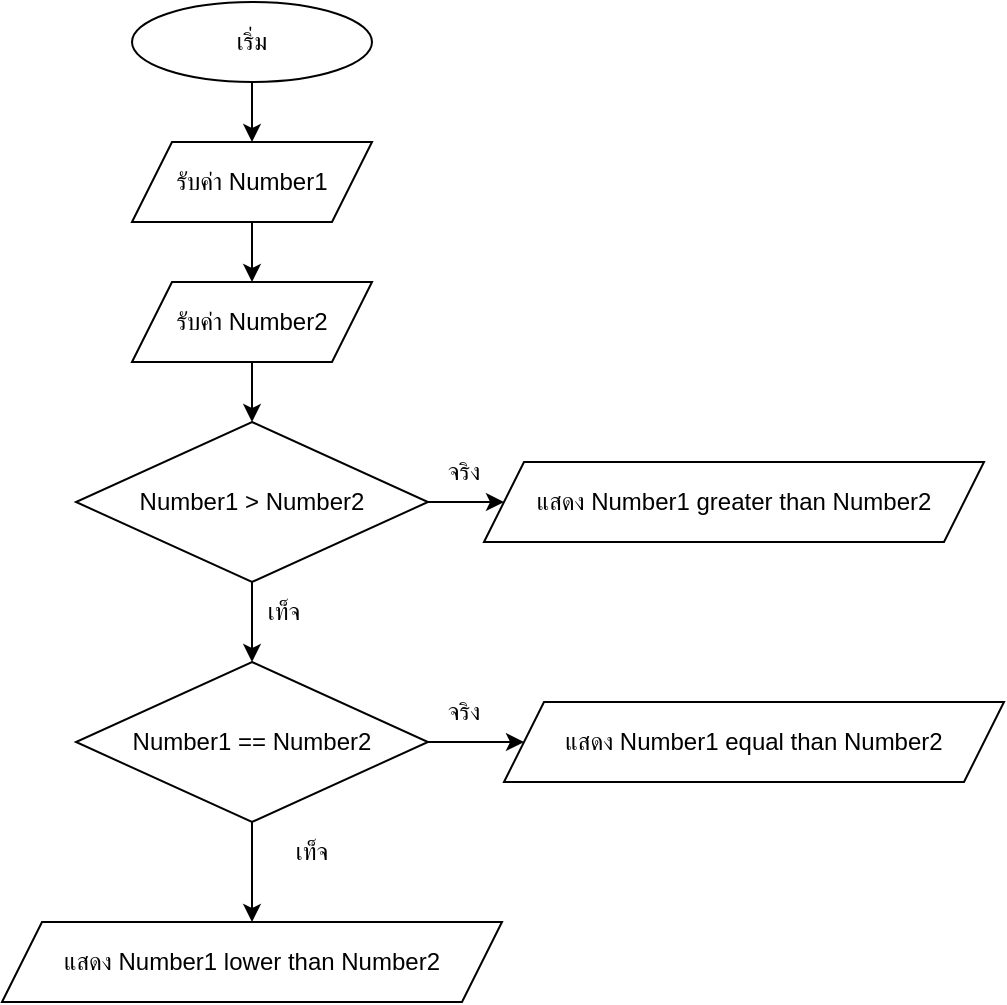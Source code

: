 <mxfile version="25.0.3">
  <diagram name="Page-1" id="DynOSWMdqW3juHUYkreI">
    <mxGraphModel dx="1909" dy="949" grid="1" gridSize="10" guides="1" tooltips="1" connect="1" arrows="1" fold="1" page="1" pageScale="1" pageWidth="827" pageHeight="1169" math="0" shadow="0">
      <root>
        <mxCell id="0" />
        <mxCell id="1" parent="0" />
        <mxCell id="Oe-WGm68FH1lk6-HrSJV-3" value="" style="edgeStyle=orthogonalEdgeStyle;rounded=0;orthogonalLoop=1;jettySize=auto;html=1;" edge="1" parent="1" source="Oe-WGm68FH1lk6-HrSJV-1" target="Oe-WGm68FH1lk6-HrSJV-2">
          <mxGeometry relative="1" as="geometry" />
        </mxCell>
        <mxCell id="Oe-WGm68FH1lk6-HrSJV-1" value="เริ่ม" style="ellipse;whiteSpace=wrap;html=1;" vertex="1" parent="1">
          <mxGeometry x="354" y="30" width="120" height="40" as="geometry" />
        </mxCell>
        <mxCell id="Oe-WGm68FH1lk6-HrSJV-5" value="" style="edgeStyle=orthogonalEdgeStyle;rounded=0;orthogonalLoop=1;jettySize=auto;html=1;" edge="1" parent="1" source="Oe-WGm68FH1lk6-HrSJV-2" target="Oe-WGm68FH1lk6-HrSJV-4">
          <mxGeometry relative="1" as="geometry" />
        </mxCell>
        <mxCell id="Oe-WGm68FH1lk6-HrSJV-2" value="รับค่า Number1" style="shape=parallelogram;perimeter=parallelogramPerimeter;whiteSpace=wrap;html=1;fixedSize=1;" vertex="1" parent="1">
          <mxGeometry x="354" y="100" width="120" height="40" as="geometry" />
        </mxCell>
        <mxCell id="Oe-WGm68FH1lk6-HrSJV-7" value="" style="edgeStyle=orthogonalEdgeStyle;rounded=0;orthogonalLoop=1;jettySize=auto;html=1;" edge="1" parent="1" source="Oe-WGm68FH1lk6-HrSJV-4" target="Oe-WGm68FH1lk6-HrSJV-6">
          <mxGeometry relative="1" as="geometry" />
        </mxCell>
        <mxCell id="Oe-WGm68FH1lk6-HrSJV-4" value="รับค่า Number2" style="shape=parallelogram;perimeter=parallelogramPerimeter;whiteSpace=wrap;html=1;fixedSize=1;" vertex="1" parent="1">
          <mxGeometry x="354" y="170" width="120" height="40" as="geometry" />
        </mxCell>
        <mxCell id="Oe-WGm68FH1lk6-HrSJV-9" value="" style="edgeStyle=orthogonalEdgeStyle;rounded=0;orthogonalLoop=1;jettySize=auto;html=1;" edge="1" parent="1" source="Oe-WGm68FH1lk6-HrSJV-6" target="Oe-WGm68FH1lk6-HrSJV-8">
          <mxGeometry relative="1" as="geometry" />
        </mxCell>
        <mxCell id="Oe-WGm68FH1lk6-HrSJV-11" value="" style="edgeStyle=orthogonalEdgeStyle;rounded=0;orthogonalLoop=1;jettySize=auto;html=1;" edge="1" parent="1" source="Oe-WGm68FH1lk6-HrSJV-6" target="Oe-WGm68FH1lk6-HrSJV-10">
          <mxGeometry relative="1" as="geometry" />
        </mxCell>
        <mxCell id="Oe-WGm68FH1lk6-HrSJV-6" value="Number1 &amp;gt; Number2" style="rhombus;whiteSpace=wrap;html=1;" vertex="1" parent="1">
          <mxGeometry x="326" y="240" width="176" height="80" as="geometry" />
        </mxCell>
        <mxCell id="Oe-WGm68FH1lk6-HrSJV-8" value="แสดง&amp;nbsp;Number1 greater than Number2" style="shape=parallelogram;perimeter=parallelogramPerimeter;whiteSpace=wrap;html=1;fixedSize=1;" vertex="1" parent="1">
          <mxGeometry x="530" y="260" width="250" height="40" as="geometry" />
        </mxCell>
        <mxCell id="Oe-WGm68FH1lk6-HrSJV-13" value="" style="edgeStyle=orthogonalEdgeStyle;rounded=0;orthogonalLoop=1;jettySize=auto;html=1;" edge="1" parent="1" source="Oe-WGm68FH1lk6-HrSJV-10" target="Oe-WGm68FH1lk6-HrSJV-12">
          <mxGeometry relative="1" as="geometry" />
        </mxCell>
        <mxCell id="Oe-WGm68FH1lk6-HrSJV-15" value="" style="edgeStyle=orthogonalEdgeStyle;rounded=0;orthogonalLoop=1;jettySize=auto;html=1;" edge="1" parent="1" source="Oe-WGm68FH1lk6-HrSJV-10" target="Oe-WGm68FH1lk6-HrSJV-14">
          <mxGeometry relative="1" as="geometry" />
        </mxCell>
        <mxCell id="Oe-WGm68FH1lk6-HrSJV-10" value="Number1 == Number2" style="rhombus;whiteSpace=wrap;html=1;" vertex="1" parent="1">
          <mxGeometry x="326" y="360" width="176" height="80" as="geometry" />
        </mxCell>
        <mxCell id="Oe-WGm68FH1lk6-HrSJV-12" value="แสดง&amp;nbsp;Number1 equal than Number2" style="shape=parallelogram;perimeter=parallelogramPerimeter;whiteSpace=wrap;html=1;fixedSize=1;" vertex="1" parent="1">
          <mxGeometry x="540" y="380" width="250" height="40" as="geometry" />
        </mxCell>
        <mxCell id="Oe-WGm68FH1lk6-HrSJV-14" value="แสดง&amp;nbsp;Number1 lower than Number2" style="shape=parallelogram;perimeter=parallelogramPerimeter;whiteSpace=wrap;html=1;fixedSize=1;" vertex="1" parent="1">
          <mxGeometry x="289" y="490" width="250" height="40" as="geometry" />
        </mxCell>
        <mxCell id="Oe-WGm68FH1lk6-HrSJV-16" value="จริง" style="text;html=1;align=center;verticalAlign=middle;whiteSpace=wrap;rounded=0;" vertex="1" parent="1">
          <mxGeometry x="490" y="250" width="60" height="30" as="geometry" />
        </mxCell>
        <mxCell id="Oe-WGm68FH1lk6-HrSJV-17" value="จริง" style="text;html=1;align=center;verticalAlign=middle;whiteSpace=wrap;rounded=0;" vertex="1" parent="1">
          <mxGeometry x="490" y="370" width="60" height="30" as="geometry" />
        </mxCell>
        <mxCell id="Oe-WGm68FH1lk6-HrSJV-18" value="เท็จ" style="text;html=1;align=center;verticalAlign=middle;whiteSpace=wrap;rounded=0;" vertex="1" parent="1">
          <mxGeometry x="414" y="440" width="60" height="30" as="geometry" />
        </mxCell>
        <mxCell id="Oe-WGm68FH1lk6-HrSJV-19" value="เท็จ" style="text;html=1;align=center;verticalAlign=middle;whiteSpace=wrap;rounded=0;" vertex="1" parent="1">
          <mxGeometry x="400" y="320" width="60" height="30" as="geometry" />
        </mxCell>
      </root>
    </mxGraphModel>
  </diagram>
</mxfile>
